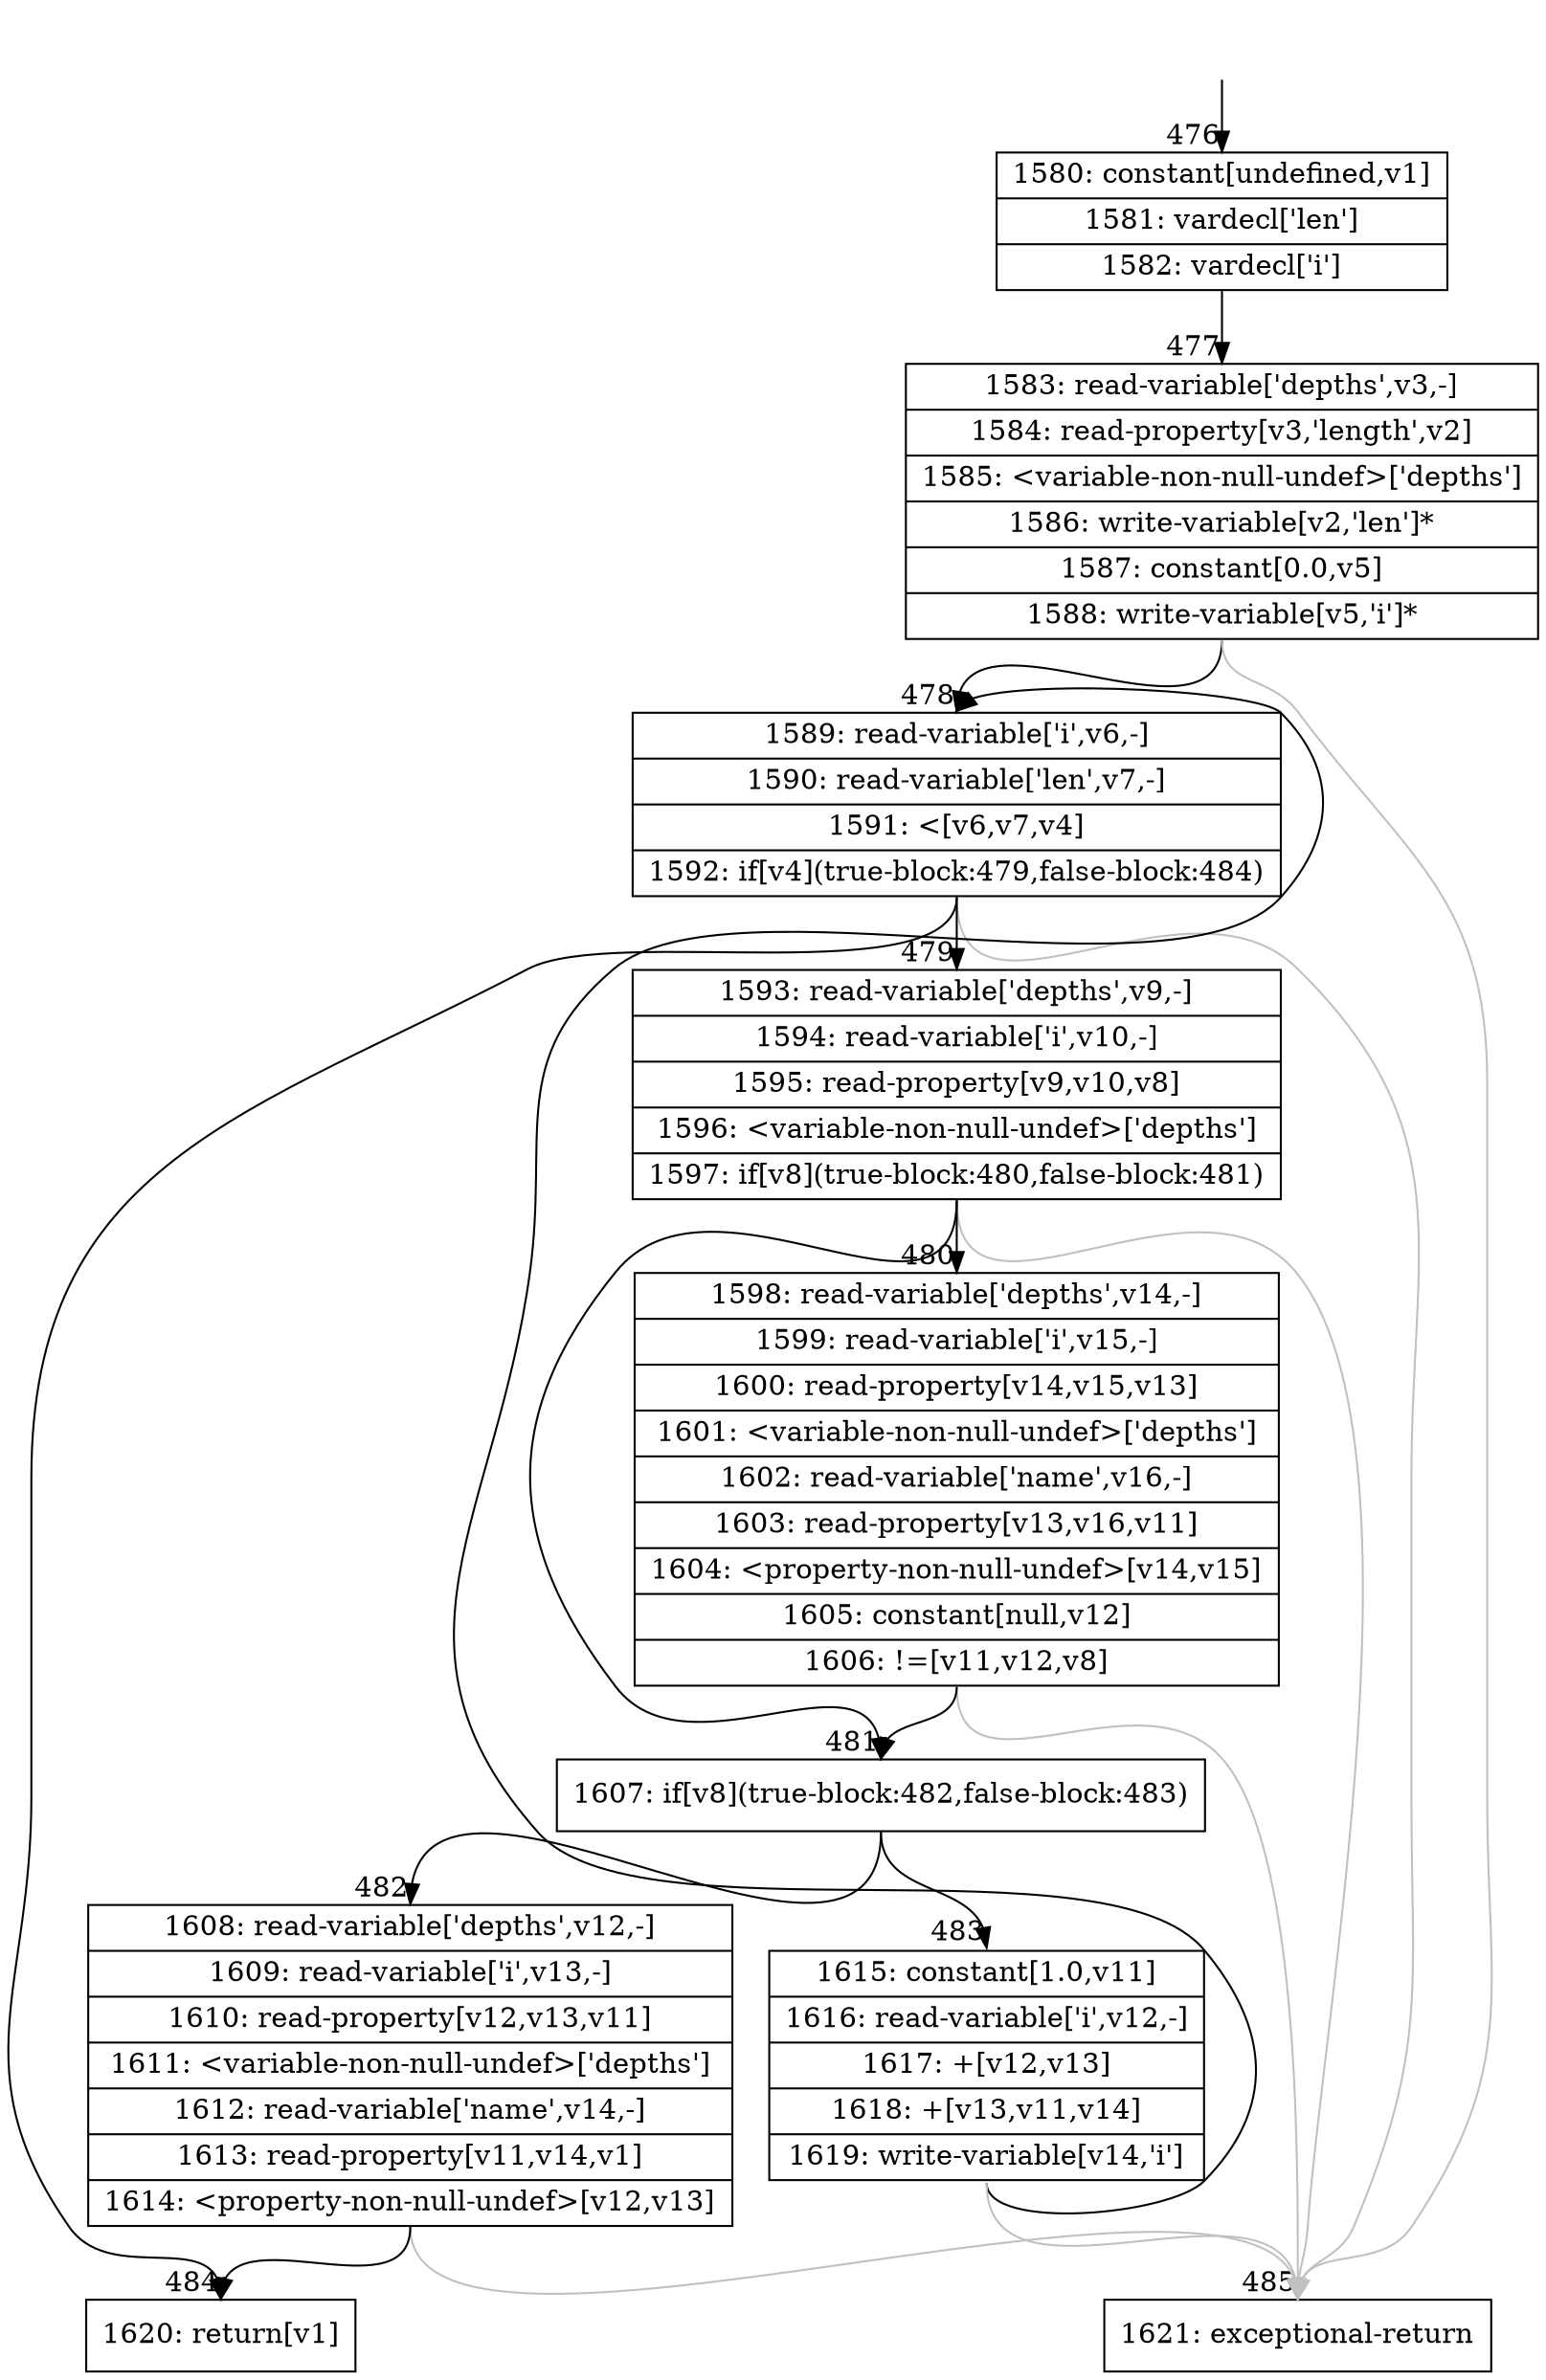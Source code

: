 digraph {
rankdir="TD"
BB_entry42[shape=none,label=""];
BB_entry42 -> BB476 [tailport=s, headport=n, headlabel="    476"]
BB476 [shape=record label="{1580: constant[undefined,v1]|1581: vardecl['len']|1582: vardecl['i']}" ] 
BB476 -> BB477 [tailport=s, headport=n, headlabel="      477"]
BB477 [shape=record label="{1583: read-variable['depths',v3,-]|1584: read-property[v3,'length',v2]|1585: \<variable-non-null-undef\>['depths']|1586: write-variable[v2,'len']*|1587: constant[0.0,v5]|1588: write-variable[v5,'i']*}" ] 
BB477 -> BB478 [tailport=s, headport=n, headlabel="      478"]
BB477 -> BB485 [tailport=s, headport=n, color=gray, headlabel="      485"]
BB478 [shape=record label="{1589: read-variable['i',v6,-]|1590: read-variable['len',v7,-]|1591: \<[v6,v7,v4]|1592: if[v4](true-block:479,false-block:484)}" ] 
BB478 -> BB479 [tailport=s, headport=n, headlabel="      479"]
BB478 -> BB484 [tailport=s, headport=n, headlabel="      484"]
BB478 -> BB485 [tailport=s, headport=n, color=gray]
BB479 [shape=record label="{1593: read-variable['depths',v9,-]|1594: read-variable['i',v10,-]|1595: read-property[v9,v10,v8]|1596: \<variable-non-null-undef\>['depths']|1597: if[v8](true-block:480,false-block:481)}" ] 
BB479 -> BB481 [tailport=s, headport=n, headlabel="      481"]
BB479 -> BB480 [tailport=s, headport=n, headlabel="      480"]
BB479 -> BB485 [tailport=s, headport=n, color=gray]
BB480 [shape=record label="{1598: read-variable['depths',v14,-]|1599: read-variable['i',v15,-]|1600: read-property[v14,v15,v13]|1601: \<variable-non-null-undef\>['depths']|1602: read-variable['name',v16,-]|1603: read-property[v13,v16,v11]|1604: \<property-non-null-undef\>[v14,v15]|1605: constant[null,v12]|1606: !=[v11,v12,v8]}" ] 
BB480 -> BB481 [tailport=s, headport=n]
BB480 -> BB485 [tailport=s, headport=n, color=gray]
BB481 [shape=record label="{1607: if[v8](true-block:482,false-block:483)}" ] 
BB481 -> BB482 [tailport=s, headport=n, headlabel="      482"]
BB481 -> BB483 [tailport=s, headport=n, headlabel="      483"]
BB482 [shape=record label="{1608: read-variable['depths',v12,-]|1609: read-variable['i',v13,-]|1610: read-property[v12,v13,v11]|1611: \<variable-non-null-undef\>['depths']|1612: read-variable['name',v14,-]|1613: read-property[v11,v14,v1]|1614: \<property-non-null-undef\>[v12,v13]}" ] 
BB482 -> BB484 [tailport=s, headport=n]
BB482 -> BB485 [tailport=s, headport=n, color=gray]
BB483 [shape=record label="{1615: constant[1.0,v11]|1616: read-variable['i',v12,-]|1617: +[v12,v13]|1618: +[v13,v11,v14]|1619: write-variable[v14,'i']}" ] 
BB483 -> BB478 [tailport=s, headport=n]
BB483 -> BB485 [tailport=s, headport=n, color=gray]
BB484 [shape=record label="{1620: return[v1]}" ] 
BB485 [shape=record label="{1621: exceptional-return}" ] 
//#$~ 530
}
